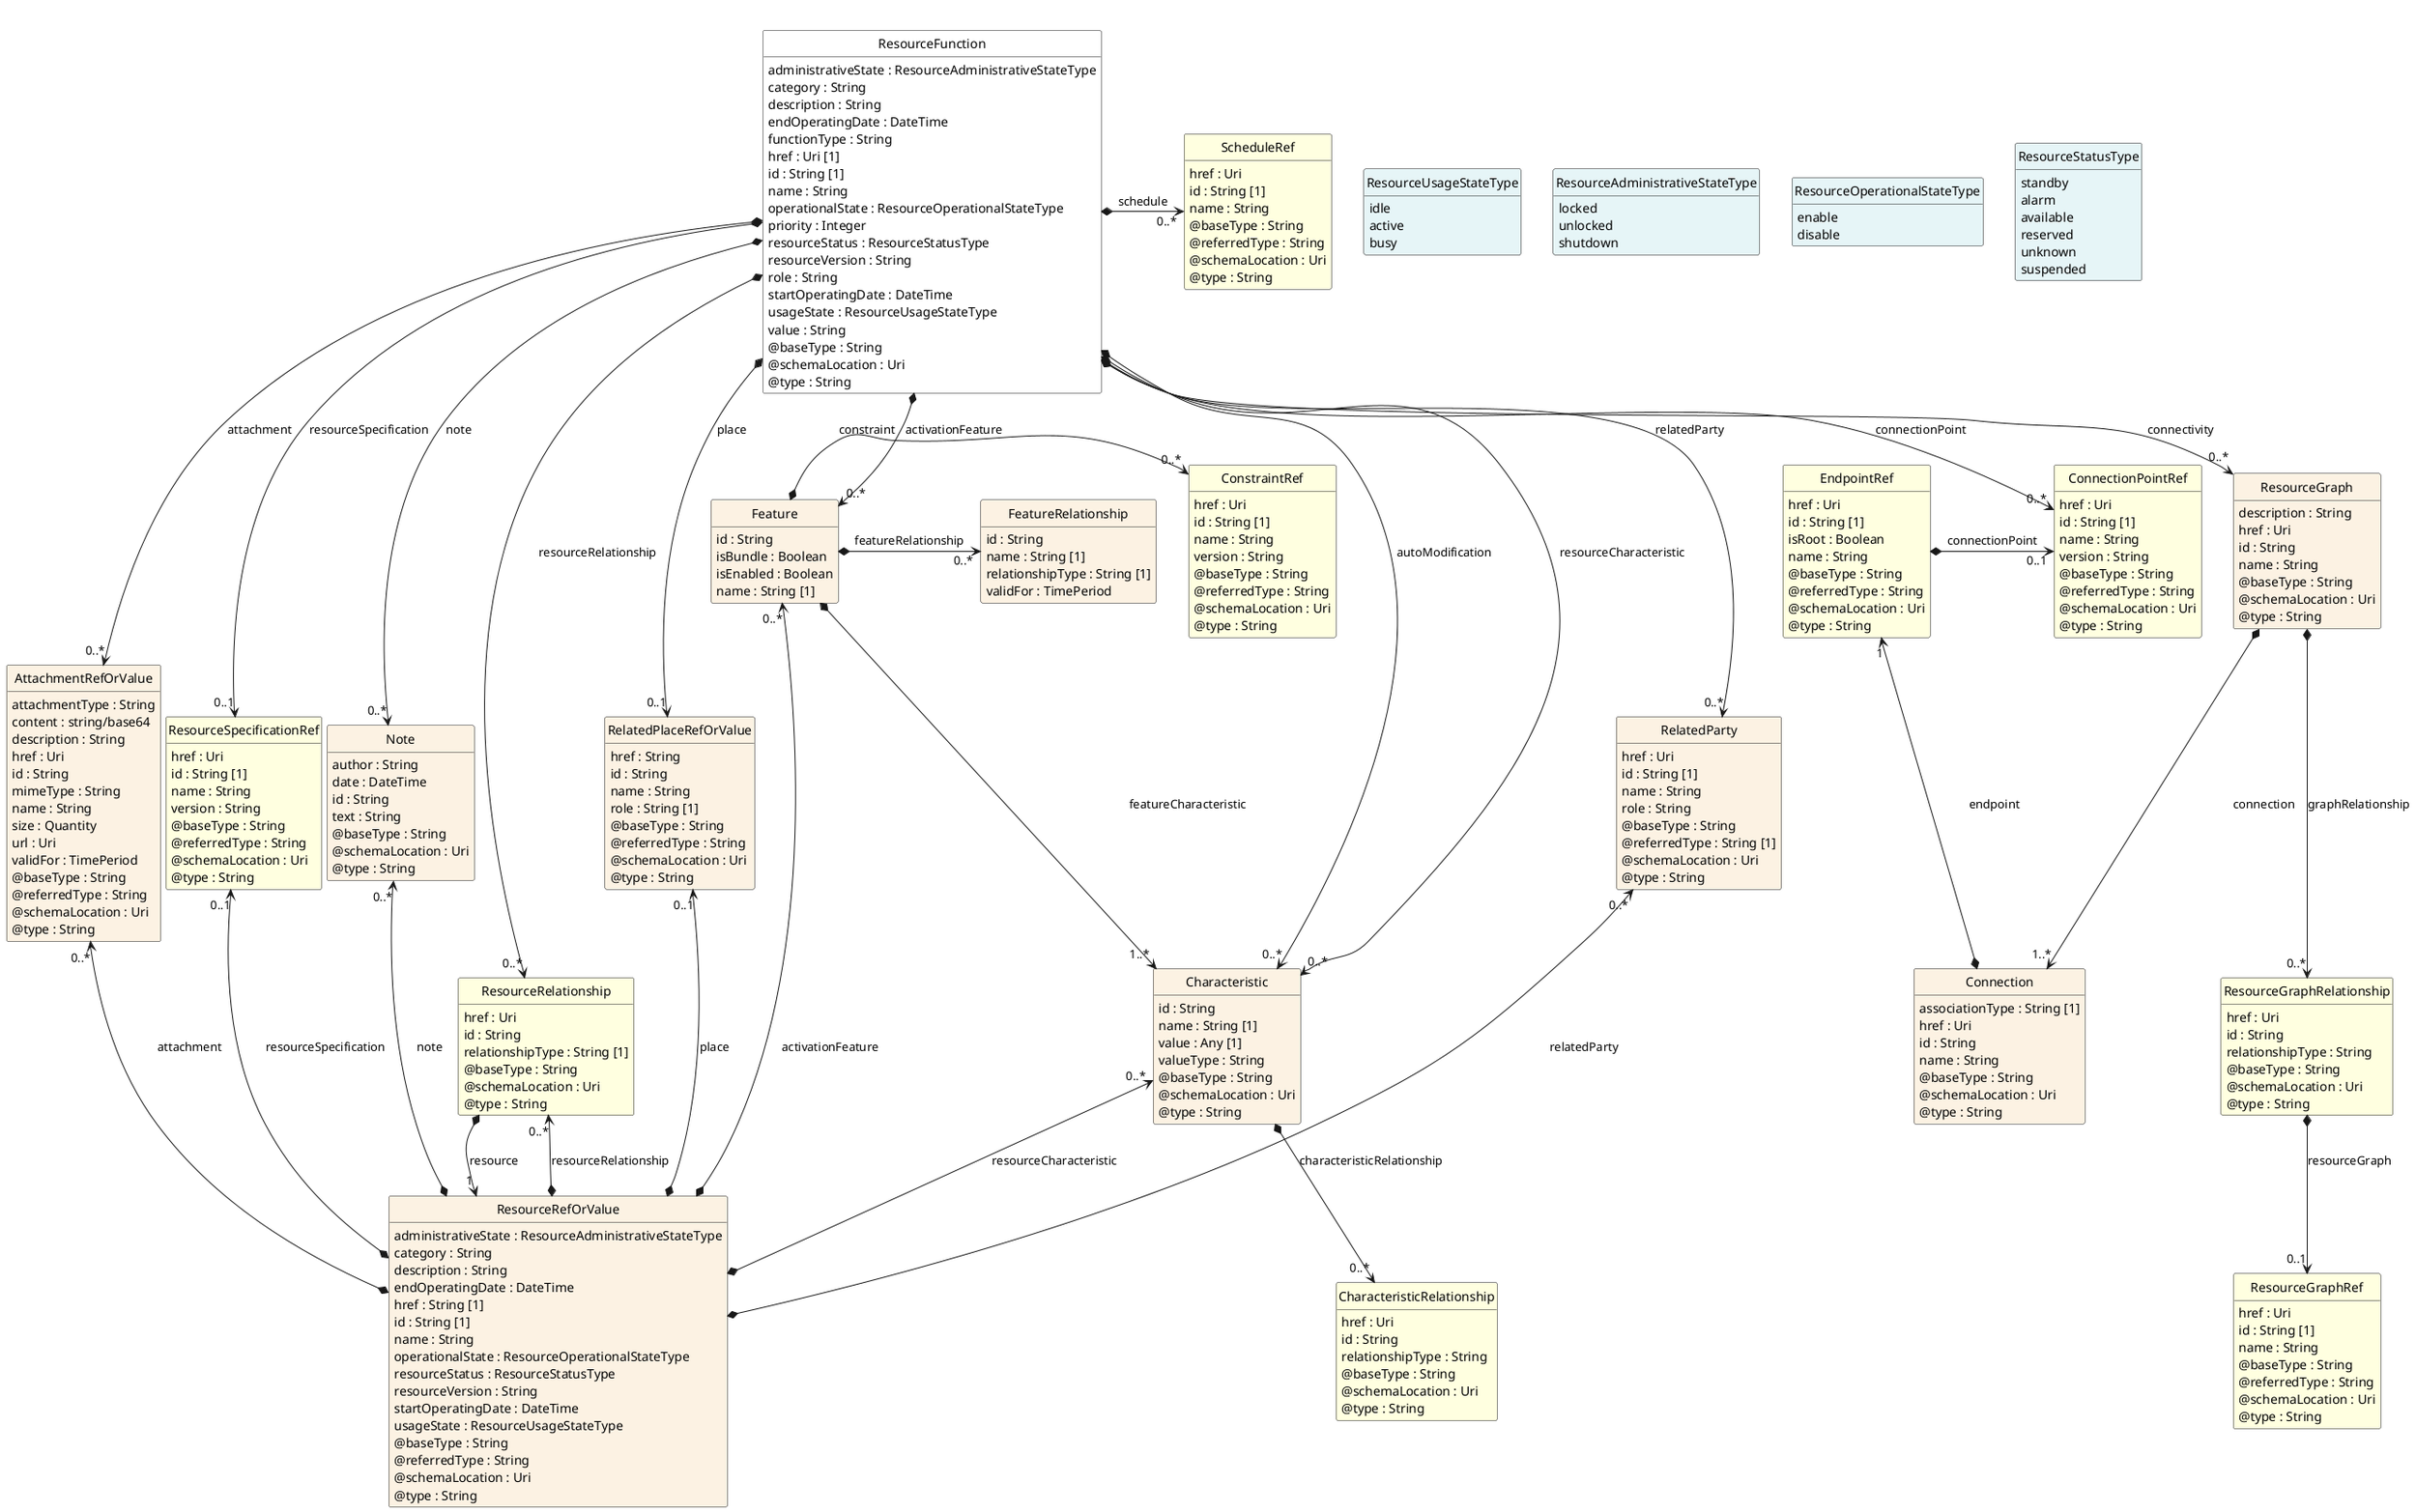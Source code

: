 @startuml
hide circle
hide methods
hide stereotype
show <<Enumeration>> stereotype
skinparam class {
   BackgroundColor<<Enumeration>> #E6F5F7
   BackgroundColor<<Ref>> #FFFFE0
   BackgroundColor<<Pivot>> #FFFFFFF
   BackgroundColor<<SimpleType>> #E2F0DA
   BackgroundColor #FCF2E3
}

class ResourceFunction <<Pivot>> {
    administrativeState : ResourceAdministrativeStateType
    category : String
    description : String
    endOperatingDate : DateTime
    functionType : String
    href : Uri [1]
    id : String [1]
    name : String
    operationalState : ResourceOperationalStateType
    priority : Integer
    resourceStatus : ResourceStatusType
    resourceVersion : String
    role : String
    startOperatingDate : DateTime
    usageState : ResourceUsageStateType
    value : String
    @baseType : String
    @schemaLocation : Uri
    @type : String
}

class Note  {
    author : String
    date : DateTime
    id : String
    text : String
    @baseType : String
    @schemaLocation : Uri
    @type : String
}

class ResourceUsageStateType <<Enumeration>> {
    idle
    active
    busy
}

class AttachmentRefOrValue  {
    attachmentType : String
    content : string/base64
    description : String
    href : Uri
    id : String
    mimeType : String
    name : String
    size : Quantity
    url : Uri
    validFor : TimePeriod
    @baseType : String
    @referredType : String
    @schemaLocation : Uri
    @type : String
}

class ResourceGraph  {
    description : String
    href : Uri
    id : String
    name : String
    @baseType : String
    @schemaLocation : Uri
    @type : String
}

class ResourceGraphRelationship  <<Ref>> {
    href : Uri
    id : String
    relationshipType : String
    @baseType : String
    @schemaLocation : Uri
    @type : String
}

class ResourceGraphRef  <<Ref>> {
    href : Uri
    id : String [1]
    name : String
    @baseType : String
    @referredType : String
    @schemaLocation : Uri
    @type : String
}

class Connection  {
    associationType : String [1]
    href : Uri
    id : String
    name : String
    @baseType : String
    @schemaLocation : Uri
    @type : String
}

class EndpointRef  <<Ref>> {
    href : Uri
    id : String [1]
    isRoot : Boolean
    name : String
    @baseType : String
    @referredType : String
    @schemaLocation : Uri
    @type : String
}

class ConnectionPointRef  <<Ref>> {
    href : Uri
    id : String [1]
    name : String
    version : String
    @baseType : String
    @referredType : String
    @schemaLocation : Uri
    @type : String
}

class ResourceAdministrativeStateType <<Enumeration>> {
    locked
    unlocked
    shutdown
}

class ResourceRelationship  <<Ref>> {
    href : Uri
    id : String
    relationshipType : String [1]
    @baseType : String
    @schemaLocation : Uri
    @type : String
}

class ResourceRefOrValue  {
    administrativeState : ResourceAdministrativeStateType
    category : String
    description : String
    endOperatingDate : DateTime
    href : String [1]
    id : String [1]
    name : String
    operationalState : ResourceOperationalStateType
    resourceStatus : ResourceStatusType
    resourceVersion : String
    startOperatingDate : DateTime
    usageState : ResourceUsageStateType
    @baseType : String
    @referredType : String
    @schemaLocation : Uri
    @type : String
}

class Feature  {
    id : String
    isBundle : Boolean
    isEnabled : Boolean
    name : String [1]
}

class Characteristic  {
    id : String
    name : String [1]
    value : Any [1]
    valueType : String
    @baseType : String
    @schemaLocation : Uri
    @type : String
}

class CharacteristicRelationship  <<Ref>> {
    href : Uri
    id : String
    relationshipType : String
    @baseType : String
    @schemaLocation : Uri
    @type : String
}

class ConstraintRef  <<Ref>> {
    href : Uri
    id : String [1]
    name : String
    version : String
    @baseType : String
    @referredType : String
    @schemaLocation : Uri
    @type : String
}

class FeatureRelationship  {
    id : String
    name : String [1]
    relationshipType : String [1]
    validFor : TimePeriod
}

class ResourceSpecificationRef  <<Ref>> {
    href : Uri
    id : String [1]
    name : String
    version : String
    @baseType : String
    @referredType : String
    @schemaLocation : Uri
    @type : String
}

class RelatedParty  {
    href : Uri
    id : String [1]
    name : String
    role : String
    @baseType : String
    @referredType : String [1]
    @schemaLocation : Uri
    @type : String
}

class ResourceStatusType <<Enumeration>> {
    standby
    alarm
    available
    reserved
    unknown
    suspended
}

class ResourceOperationalStateType <<Enumeration>> {
    enable
    disable
}

class RelatedPlaceRefOrValue  {
    href : String
    id : String
    name : String
    role : String [1]
    @baseType : String
    @referredType : String
    @schemaLocation : Uri
    @type : String
}

class ScheduleRef  <<Ref>> {
    href : Uri
    id : String [1]
    name : String
    @baseType : String
    @referredType : String
    @schemaLocation : Uri
    @type : String
}

ResourceFunction *-->  "0..*" AttachmentRefOrValue : attachment

ResourceFunction *-->  "0..*" ConnectionPointRef : connectionPoint

ResourceFunction *-->  "0..*" Note : note

ResourceFunction *-->  "0..*" RelatedParty : relatedParty

ResourceFunction *-->  "0..1" RelatedPlaceRefOrValue : place

ResourceFunction *-->  "0..*" ResourceRelationship : resourceRelationship

ResourceFunction *-->  "0..1" ResourceSpecificationRef : resourceSpecification

ResourceFunction -right[hidden]-> ResourceUsageStateType

ResourceUsageStateType -right[hidden]-> ResourceAdministrativeStateType

ResourceAdministrativeStateType -right[hidden]-> ResourceOperationalStateType

ResourceOperationalStateType -right[hidden]-> ResourceStatusType

ResourceFunction *-->  "0..*" Characteristic : autoModification

ResourceFunction *-->  "0..*" Characteristic : resourceCharacteristic

ResourceFunction *-->  "0..*" ResourceGraph : connectivity

ResourceFunction *-->  "0..*" Feature : activationFeature

ResourceGraph *-->  "1..*" Connection : connection

EndpointRef "1" <--* Connection : endpoint

ConnectionPointRef "0..1" <-left-* EndpointRef : connectionPoint

Note "0..*" <--* ResourceRefOrValue : note

ResourceRelationship *-->  "1" ResourceRefOrValue : resource

ResourceRelationship "0..*" <--* ResourceRefOrValue : resourceRelationship

Feature *-->  "1..*" Characteristic : featureCharacteristic

AttachmentRefOrValue "0..*" <--* ResourceRefOrValue : attachment

RelatedParty "0..*" <--* ResourceRefOrValue : relatedParty

RelatedPlaceRefOrValue "0..1" <--* ResourceRefOrValue : place

ResourceSpecificationRef "0..1" <--* ResourceRefOrValue : resourceSpecification

Characteristic "0..*" <--* ResourceRefOrValue : resourceCharacteristic

Feature "0..*" <--* ResourceRefOrValue : activationFeature

ScheduleRef "0..*" <-left-* ResourceFunction : schedule

ConstraintRef "0..*" <-left-* Feature : constraint

Feature *-right-> "0..*" FeatureRelationship : featureRelationship

ResourceGraph *-->  "0..*" ResourceGraphRelationship : graphRelationship

ResourceGraphRelationship *-->  "0..1" ResourceGraphRef : resourceGraph

Characteristic *-->  "0..*" CharacteristicRelationship : characteristicRelationship

@enduml